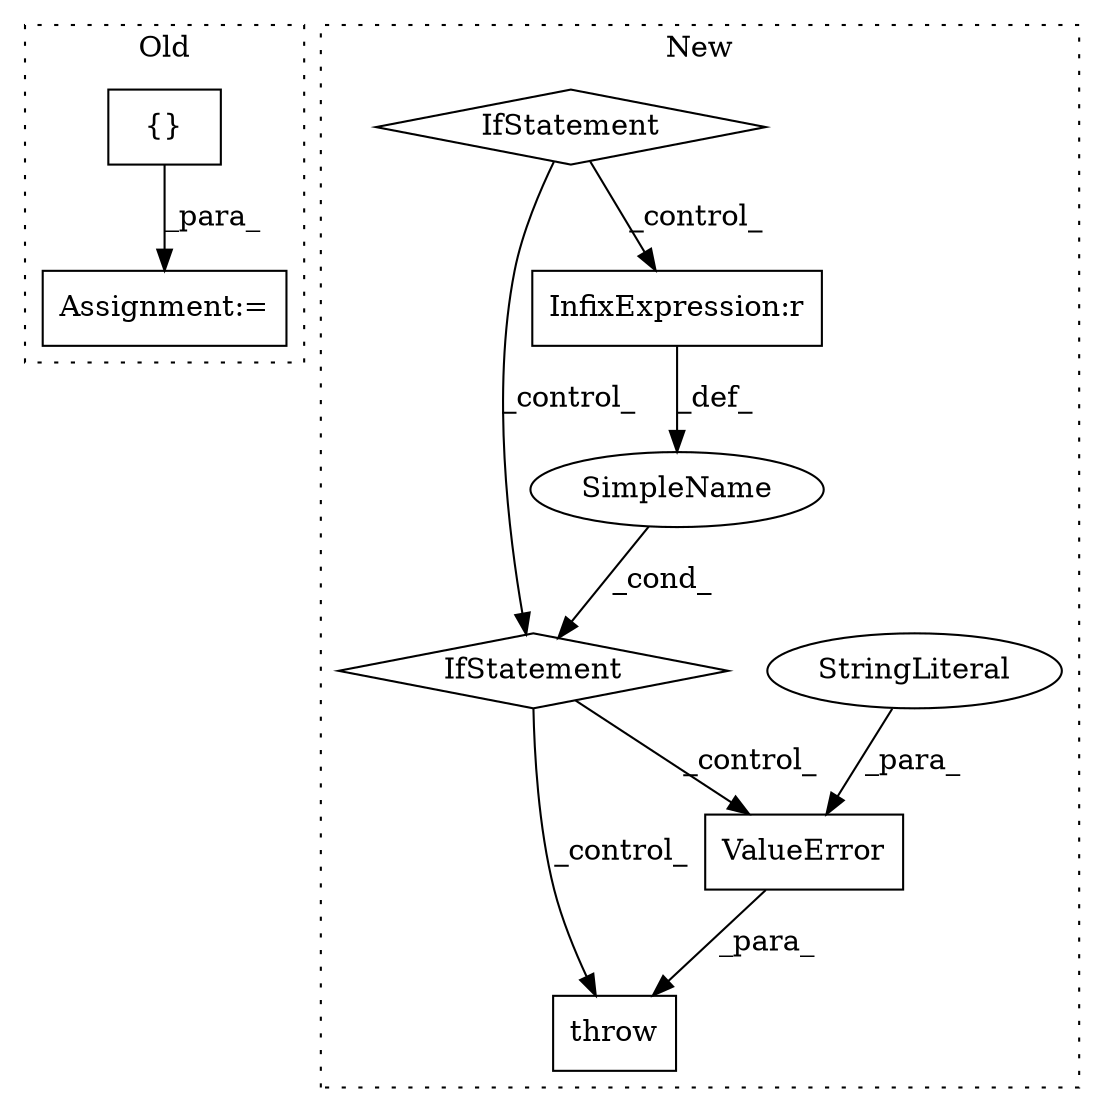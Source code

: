 digraph G {
subgraph cluster0 {
1 [label="{}" a="4" s="4675,4707" l="1,1" shape="box"];
9 [label="Assignment:=" a="7" s="4641" l="1" shape="box"];
label = "Old";
style="dotted";
}
subgraph cluster1 {
2 [label="ValueError" a="32" s="4582,4666" l="11,1" shape="box"];
3 [label="throw" a="53" s="4576" l="6" shape="box"];
4 [label="IfStatement" a="25" s="4539,4564" l="4,2" shape="diamond"];
5 [label="SimpleName" a="42" s="" l="" shape="ellipse"];
6 [label="InfixExpression:r" a="27" s="4556" l="4" shape="box"];
7 [label="StringLiteral" a="45" s="4593" l="73" shape="ellipse"];
8 [label="IfStatement" a="25" s="4503,4529" l="4,2" shape="diamond"];
label = "New";
style="dotted";
}
1 -> 9 [label="_para_"];
2 -> 3 [label="_para_"];
4 -> 3 [label="_control_"];
4 -> 2 [label="_control_"];
5 -> 4 [label="_cond_"];
6 -> 5 [label="_def_"];
7 -> 2 [label="_para_"];
8 -> 6 [label="_control_"];
8 -> 4 [label="_control_"];
}